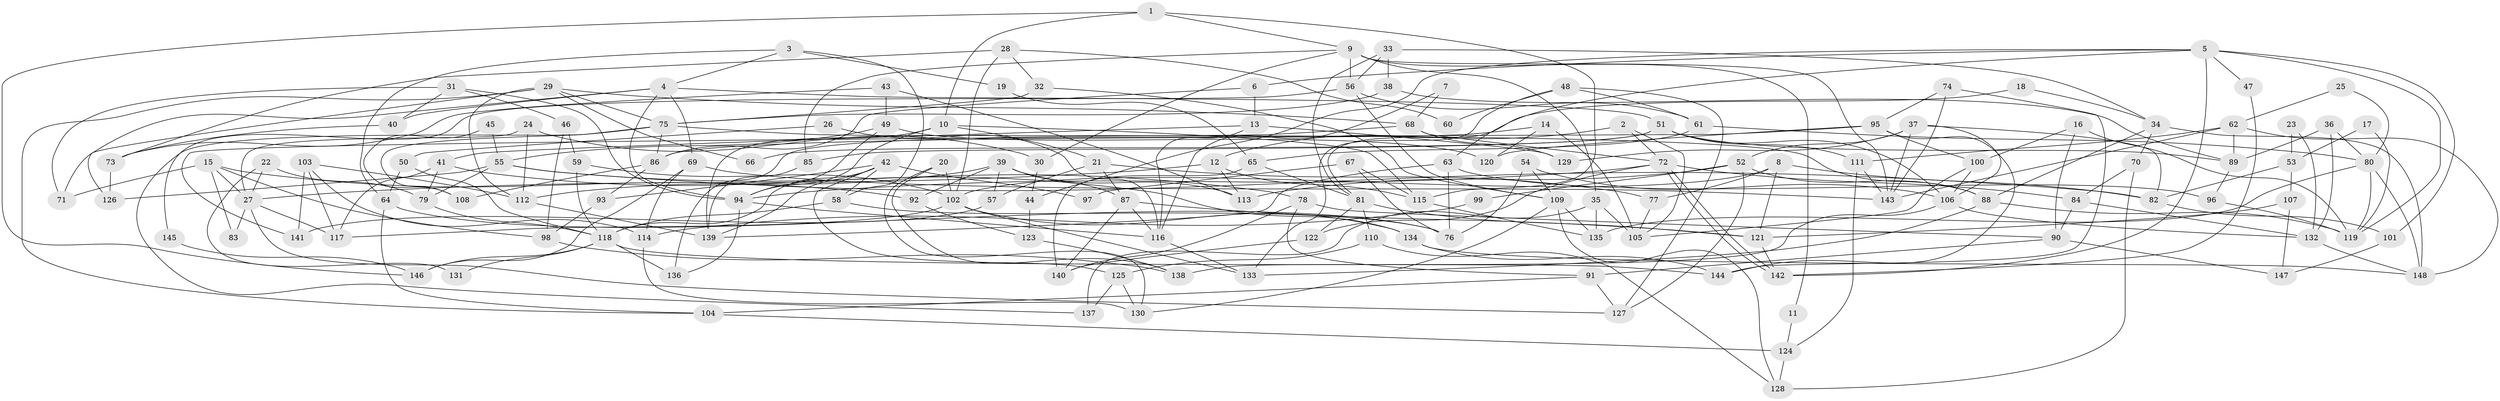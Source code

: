 // coarse degree distribution, {6: 0.1875, 3: 0.16666666666666666, 7: 0.07291666666666667, 10: 0.03125, 5: 0.1875, 4: 0.19791666666666666, 11: 0.010416666666666666, 2: 0.09375, 9: 0.020833333333333332, 8: 0.03125}
// Generated by graph-tools (version 1.1) at 2025/52/02/27/25 19:52:06]
// undirected, 148 vertices, 296 edges
graph export_dot {
graph [start="1"]
  node [color=gray90,style=filled];
  1;
  2;
  3;
  4;
  5;
  6;
  7;
  8;
  9;
  10;
  11;
  12;
  13;
  14;
  15;
  16;
  17;
  18;
  19;
  20;
  21;
  22;
  23;
  24;
  25;
  26;
  27;
  28;
  29;
  30;
  31;
  32;
  33;
  34;
  35;
  36;
  37;
  38;
  39;
  40;
  41;
  42;
  43;
  44;
  45;
  46;
  47;
  48;
  49;
  50;
  51;
  52;
  53;
  54;
  55;
  56;
  57;
  58;
  59;
  60;
  61;
  62;
  63;
  64;
  65;
  66;
  67;
  68;
  69;
  70;
  71;
  72;
  73;
  74;
  75;
  76;
  77;
  78;
  79;
  80;
  81;
  82;
  83;
  84;
  85;
  86;
  87;
  88;
  89;
  90;
  91;
  92;
  93;
  94;
  95;
  96;
  97;
  98;
  99;
  100;
  101;
  102;
  103;
  104;
  105;
  106;
  107;
  108;
  109;
  110;
  111;
  112;
  113;
  114;
  115;
  116;
  117;
  118;
  119;
  120;
  121;
  122;
  123;
  124;
  125;
  126;
  127;
  128;
  129;
  130;
  131;
  132;
  133;
  134;
  135;
  136;
  137;
  138;
  139;
  140;
  141;
  142;
  143;
  144;
  145;
  146;
  147;
  148;
  1 -- 146;
  1 -- 10;
  1 -- 9;
  1 -- 115;
  2 -- 105;
  2 -- 12;
  2 -- 72;
  3 -- 58;
  3 -- 4;
  3 -- 19;
  3 -- 64;
  4 -- 94;
  4 -- 51;
  4 -- 40;
  4 -- 69;
  4 -- 71;
  5 -- 142;
  5 -- 6;
  5 -- 44;
  5 -- 47;
  5 -- 63;
  5 -- 101;
  5 -- 119;
  6 -- 13;
  6 -- 86;
  7 -- 68;
  7 -- 116;
  8 -- 102;
  8 -- 77;
  8 -- 82;
  8 -- 121;
  9 -- 85;
  9 -- 11;
  9 -- 30;
  9 -- 35;
  9 -- 56;
  9 -- 143;
  10 -- 94;
  10 -- 115;
  10 -- 21;
  10 -- 139;
  11 -- 124;
  12 -- 113;
  12 -- 115;
  12 -- 27;
  13 -- 116;
  13 -- 129;
  13 -- 41;
  14 -- 120;
  14 -- 86;
  14 -- 105;
  15 -- 27;
  15 -- 98;
  15 -- 71;
  15 -- 83;
  15 -- 92;
  16 -- 119;
  16 -- 90;
  16 -- 100;
  17 -- 53;
  17 -- 119;
  18 -- 34;
  18 -- 81;
  19 -- 65;
  20 -- 130;
  20 -- 102;
  20 -- 138;
  21 -- 57;
  21 -- 77;
  21 -- 87;
  22 -- 27;
  22 -- 79;
  22 -- 131;
  23 -- 53;
  23 -- 132;
  24 -- 27;
  24 -- 112;
  24 -- 30;
  25 -- 80;
  25 -- 62;
  26 -- 50;
  26 -- 116;
  27 -- 117;
  27 -- 83;
  27 -- 127;
  28 -- 73;
  28 -- 32;
  28 -- 60;
  28 -- 102;
  29 -- 104;
  29 -- 75;
  29 -- 66;
  29 -- 68;
  29 -- 112;
  29 -- 126;
  30 -- 44;
  31 -- 94;
  31 -- 71;
  31 -- 40;
  31 -- 46;
  32 -- 75;
  32 -- 109;
  33 -- 34;
  33 -- 81;
  33 -- 38;
  33 -- 56;
  34 -- 88;
  34 -- 148;
  34 -- 70;
  35 -- 105;
  35 -- 135;
  35 -- 137;
  36 -- 132;
  36 -- 80;
  36 -- 89;
  37 -- 106;
  37 -- 143;
  37 -- 52;
  37 -- 82;
  37 -- 129;
  38 -- 75;
  38 -- 89;
  39 -- 87;
  39 -- 112;
  39 -- 57;
  39 -- 92;
  39 -- 113;
  40 -- 73;
  41 -- 79;
  41 -- 117;
  41 -- 134;
  42 -- 139;
  42 -- 118;
  42 -- 58;
  42 -- 93;
  42 -- 97;
  42 -- 125;
  43 -- 49;
  43 -- 113;
  43 -- 73;
  44 -- 123;
  45 -- 108;
  45 -- 55;
  46 -- 59;
  46 -- 98;
  47 -- 142;
  48 -- 133;
  48 -- 127;
  48 -- 60;
  48 -- 61;
  49 -- 55;
  49 -- 94;
  49 -- 120;
  50 -- 64;
  50 -- 118;
  51 -- 89;
  51 -- 111;
  51 -- 66;
  51 -- 85;
  51 -- 106;
  52 -- 127;
  52 -- 88;
  52 -- 99;
  52 -- 113;
  53 -- 107;
  53 -- 82;
  54 -- 106;
  54 -- 109;
  54 -- 76;
  55 -- 126;
  55 -- 82;
  55 -- 78;
  55 -- 79;
  56 -- 61;
  56 -- 109;
  56 -- 145;
  57 -- 141;
  58 -- 76;
  58 -- 118;
  59 -- 118;
  59 -- 102;
  61 -- 65;
  61 -- 80;
  62 -- 148;
  62 -- 89;
  62 -- 111;
  62 -- 143;
  63 -- 96;
  63 -- 76;
  63 -- 139;
  64 -- 76;
  64 -- 104;
  65 -- 81;
  65 -- 140;
  67 -- 76;
  67 -- 115;
  67 -- 97;
  68 -- 72;
  68 -- 129;
  68 -- 136;
  69 -- 143;
  69 -- 114;
  69 -- 146;
  70 -- 128;
  70 -- 84;
  72 -- 142;
  72 -- 142;
  72 -- 84;
  72 -- 94;
  72 -- 122;
  73 -- 126;
  74 -- 143;
  74 -- 144;
  74 -- 95;
  75 -- 88;
  75 -- 137;
  75 -- 86;
  75 -- 108;
  77 -- 105;
  78 -- 90;
  78 -- 91;
  78 -- 140;
  79 -- 118;
  80 -- 148;
  80 -- 119;
  80 -- 135;
  81 -- 122;
  81 -- 121;
  81 -- 110;
  82 -- 101;
  84 -- 90;
  84 -- 132;
  85 -- 139;
  86 -- 93;
  86 -- 108;
  87 -- 140;
  87 -- 116;
  87 -- 121;
  88 -- 119;
  88 -- 133;
  89 -- 96;
  90 -- 91;
  90 -- 147;
  91 -- 104;
  91 -- 127;
  92 -- 123;
  93 -- 98;
  94 -- 136;
  94 -- 116;
  95 -- 100;
  95 -- 120;
  95 -- 141;
  95 -- 144;
  96 -- 119;
  98 -- 138;
  99 -- 114;
  100 -- 106;
  100 -- 105;
  101 -- 147;
  102 -- 133;
  102 -- 117;
  102 -- 134;
  103 -- 117;
  103 -- 112;
  103 -- 114;
  103 -- 141;
  104 -- 124;
  106 -- 138;
  106 -- 132;
  107 -- 147;
  107 -- 121;
  109 -- 135;
  109 -- 128;
  109 -- 130;
  110 -- 125;
  110 -- 128;
  111 -- 143;
  111 -- 124;
  112 -- 139;
  114 -- 130;
  115 -- 135;
  116 -- 133;
  118 -- 144;
  118 -- 131;
  118 -- 136;
  118 -- 146;
  121 -- 142;
  122 -- 140;
  123 -- 138;
  124 -- 128;
  125 -- 130;
  125 -- 137;
  132 -- 148;
  134 -- 144;
  134 -- 148;
  145 -- 146;
}
